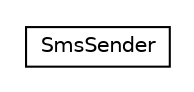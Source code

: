 #!/usr/local/bin/dot
#
# Class diagram 
# Generated by UMLGraph version R5_6-24-gf6e263 (http://www.umlgraph.org/)
#

digraph G {
	edge [fontname="Helvetica",fontsize=10,labelfontname="Helvetica",labelfontsize=10];
	node [fontname="Helvetica",fontsize=10,shape=plaintext];
	nodesep=0.25;
	ranksep=0.5;
	// net.vsms.bulksms.SmsSender
	c1161777 [label=<<table title="net.vsms.bulksms.SmsSender" border="0" cellborder="1" cellspacing="0" cellpadding="2" port="p" href="./SmsSender.html">
		<tr><td><table border="0" cellspacing="0" cellpadding="1">
<tr><td align="center" balign="center"> SmsSender </td></tr>
		</table></td></tr>
		</table>>, URL="./SmsSender.html", fontname="Helvetica", fontcolor="black", fontsize=10.0];
}

